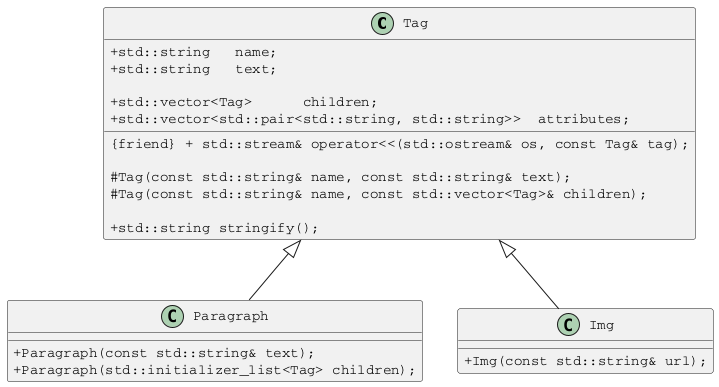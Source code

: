 @startuml
    skinparam TabSize 4
    skinparam DefaultFontName Courier
    skinparam ClassAttributeIconSize 0

    class Tag
    {
        + std::string   name;
        + std::string   text;

        + std::vector<Tag>      children;
        + std::vector<std::pair<std::string, std::string>>  attributes;

        {friend} + std::stream& operator<<(std::ostream& os, const Tag& tag);

        # Tag(const std::string& name, const std::string& text);
        # Tag(const std::string& name, const std::vector<Tag>& children);

        + std::string stringify();
    }

    class Paragraph
    {
        + Paragraph(const std::string& text);
        + Paragraph(std::initializer_list<Tag> children);
    }
    Tag <|-- Paragraph

    class Img
    {
        + Img(const std::string& url);
    }
    Tag <|-- Img
@enduml
